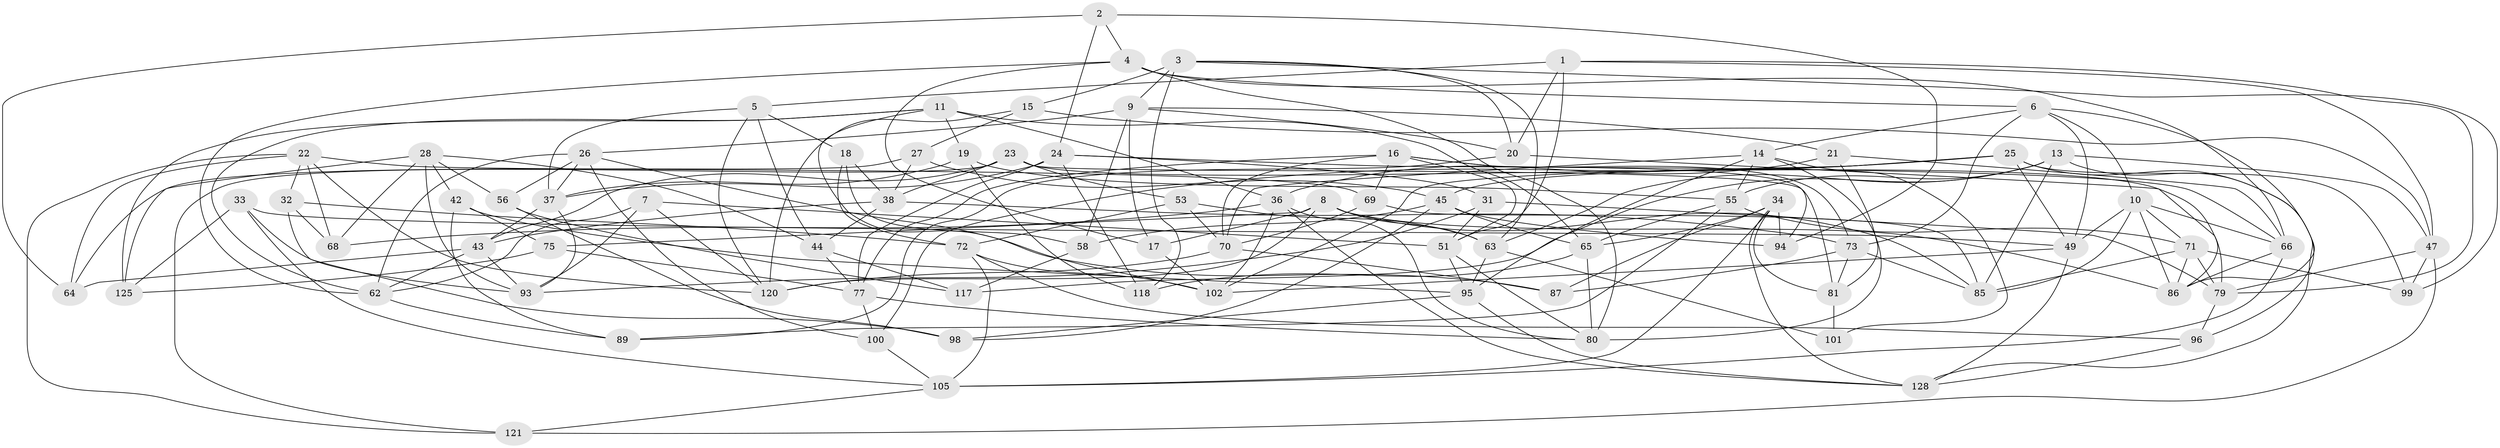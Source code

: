 // Generated by graph-tools (version 1.1) at 2025/52/02/27/25 19:52:28]
// undirected, 81 vertices, 209 edges
graph export_dot {
graph [start="1"]
  node [color=gray90,style=filled];
  1 [super="+57"];
  2;
  3 [super="+115"];
  4 [super="+119"];
  5 [super="+30"];
  6 [super="+29"];
  7;
  8 [super="+76"];
  9 [super="+46"];
  10 [super="+48"];
  11 [super="+12"];
  13 [super="+82"];
  14 [super="+111"];
  15;
  16 [super="+35"];
  17;
  18;
  19;
  20 [super="+59"];
  21;
  22 [super="+103"];
  23 [super="+40"];
  24 [super="+123"];
  25 [super="+113"];
  26 [super="+60"];
  27;
  28 [super="+67"];
  31;
  32;
  33;
  34 [super="+39"];
  36 [super="+41"];
  37 [super="+116"];
  38 [super="+54"];
  42;
  43 [super="+52"];
  44 [super="+50"];
  45 [super="+74"];
  47 [super="+110"];
  49 [super="+109"];
  51 [super="+129"];
  53;
  55 [super="+61"];
  56;
  58;
  62 [super="+84"];
  63 [super="+92"];
  64;
  65 [super="+106"];
  66 [super="+83"];
  68;
  69;
  70 [super="+78"];
  71 [super="+97"];
  72 [super="+91"];
  73 [super="+124"];
  75;
  77 [super="+104"];
  79 [super="+126"];
  80 [super="+108"];
  81 [super="+88"];
  85 [super="+90"];
  86 [super="+112"];
  87;
  89;
  93 [super="+127"];
  94;
  95 [super="+114"];
  96;
  98;
  99;
  100;
  101;
  102 [super="+130"];
  105 [super="+107"];
  117;
  118;
  120 [super="+122"];
  121;
  125;
  128 [super="+131"];
  1 -- 5;
  1 -- 47;
  1 -- 51;
  1 -- 20 [weight=2];
  1 -- 79;
  2 -- 94;
  2 -- 4;
  2 -- 64;
  2 -- 24;
  3 -- 20;
  3 -- 99;
  3 -- 118;
  3 -- 15;
  3 -- 63;
  3 -- 9;
  4 -- 17;
  4 -- 62;
  4 -- 80;
  4 -- 66;
  4 -- 6;
  5 -- 18;
  5 -- 120;
  5 -- 37;
  5 -- 44 [weight=2];
  6 -- 73;
  6 -- 14;
  6 -- 10;
  6 -- 86;
  6 -- 49;
  7 -- 62;
  7 -- 51;
  7 -- 93;
  7 -- 120;
  8 -- 85;
  8 -- 86;
  8 -- 17;
  8 -- 75;
  8 -- 120;
  8 -- 63;
  9 -- 21;
  9 -- 58;
  9 -- 26;
  9 -- 17;
  9 -- 20;
  10 -- 66;
  10 -- 71;
  10 -- 86;
  10 -- 85;
  10 -- 49;
  11 -- 102;
  11 -- 19;
  11 -- 36;
  11 -- 125;
  11 -- 62;
  11 -- 65;
  13 -- 117;
  13 -- 96;
  13 -- 55;
  13 -- 63;
  13 -- 47;
  13 -- 85;
  14 -- 101;
  14 -- 95;
  14 -- 80;
  14 -- 55;
  14 -- 70;
  15 -- 27;
  15 -- 47;
  15 -- 120;
  16 -- 77;
  16 -- 51;
  16 -- 94;
  16 -- 69;
  16 -- 70;
  16 -- 73;
  17 -- 102;
  18 -- 38;
  18 -- 58;
  18 -- 72;
  19 -- 37;
  19 -- 118;
  19 -- 55;
  20 -- 86;
  20 -- 89;
  21 -- 66;
  21 -- 36;
  21 -- 81;
  22 -- 32;
  22 -- 68;
  22 -- 64;
  22 -- 121;
  22 -- 69;
  22 -- 120;
  23 -- 38;
  23 -- 79;
  23 -- 43;
  23 -- 81;
  23 -- 53;
  23 -- 121;
  24 -- 118;
  24 -- 37;
  24 -- 66;
  24 -- 77;
  24 -- 31;
  25 -- 100;
  25 -- 128;
  25 -- 99;
  25 -- 45;
  25 -- 102;
  25 -- 49;
  26 -- 87;
  26 -- 62;
  26 -- 100;
  26 -- 56;
  26 -- 37;
  27 -- 64;
  27 -- 38;
  27 -- 45;
  28 -- 42;
  28 -- 93;
  28 -- 56;
  28 -- 125;
  28 -- 68;
  28 -- 44;
  31 -- 79;
  31 -- 93;
  31 -- 51;
  32 -- 68;
  32 -- 72;
  32 -- 98;
  33 -- 49;
  33 -- 125;
  33 -- 105;
  33 -- 93;
  34 -- 105;
  34 -- 65;
  34 -- 81;
  34 -- 94;
  34 -- 87;
  34 -- 128;
  36 -- 68;
  36 -- 80;
  36 -- 128;
  36 -- 102;
  37 -- 93;
  37 -- 43;
  38 -- 43;
  38 -- 73;
  38 -- 44;
  42 -- 75;
  42 -- 89;
  42 -- 95;
  43 -- 93;
  43 -- 64;
  43 -- 62;
  44 -- 117;
  44 -- 77;
  45 -- 94;
  45 -- 98;
  45 -- 65;
  45 -- 58;
  47 -- 121;
  47 -- 99;
  47 -- 79;
  49 -- 128;
  49 -- 102;
  51 -- 80;
  51 -- 95;
  53 -- 72;
  53 -- 70;
  53 -- 63;
  55 -- 89;
  55 -- 65;
  55 -- 71;
  56 -- 98;
  56 -- 117;
  58 -- 117;
  62 -- 89;
  63 -- 101;
  63 -- 95;
  65 -- 80;
  65 -- 118;
  66 -- 105;
  66 -- 86;
  69 -- 85;
  69 -- 70;
  70 -- 120;
  70 -- 87;
  71 -- 99;
  71 -- 86;
  71 -- 85;
  71 -- 79;
  72 -- 96;
  72 -- 105;
  72 -- 102;
  73 -- 87;
  73 -- 81;
  73 -- 85;
  75 -- 77;
  75 -- 125;
  77 -- 80;
  77 -- 100;
  79 -- 96;
  81 -- 101 [weight=2];
  95 -- 128;
  95 -- 98;
  96 -- 128;
  100 -- 105;
  105 -- 121;
}
